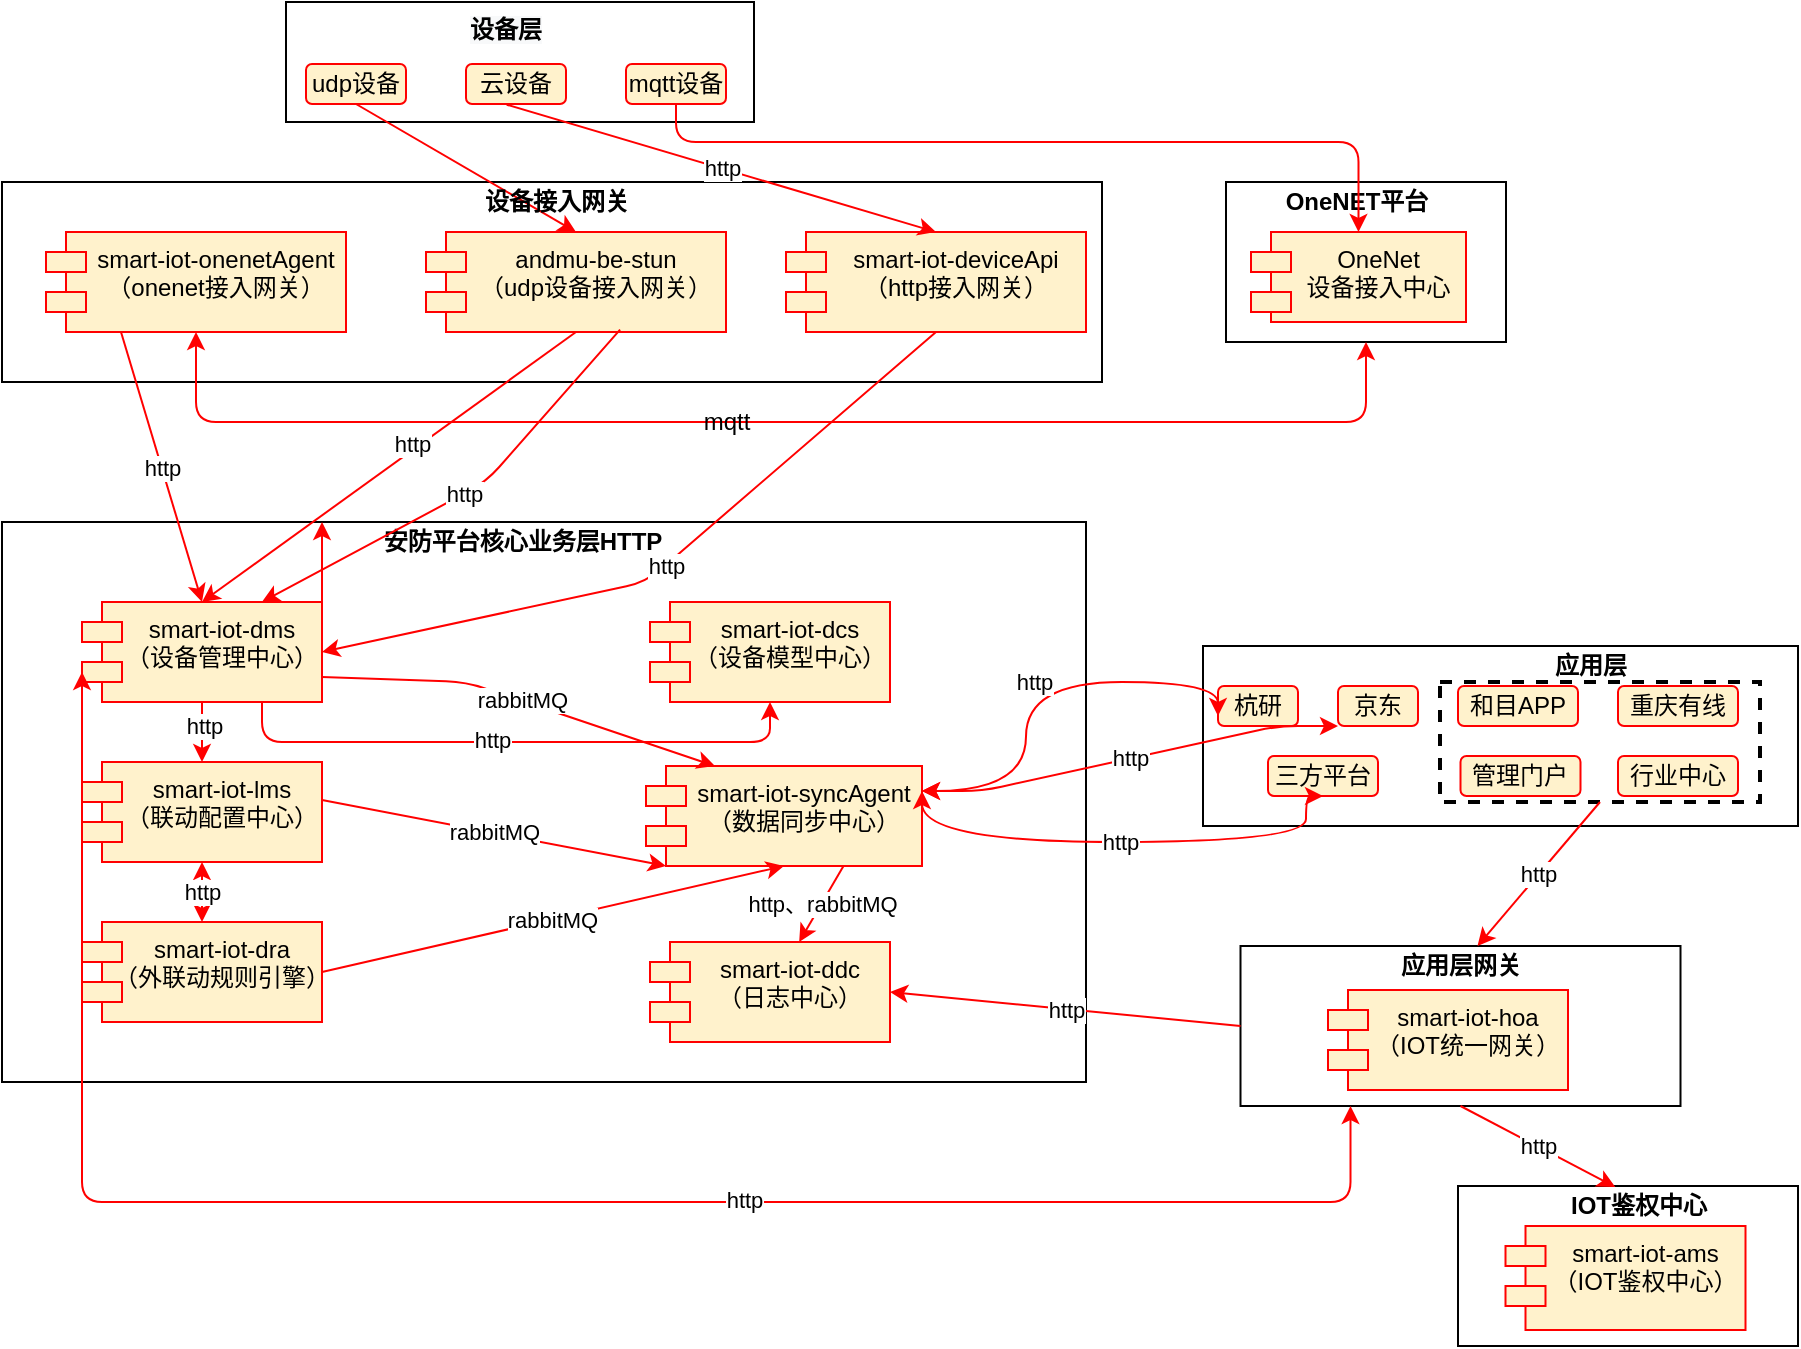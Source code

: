 <mxfile version="13.6.5" type="github"><diagram id="vmyX4YwGKeGLjbUCZjky" name="第 1 页"><mxGraphModel dx="1188" dy="671" grid="1" gridSize="10" guides="1" tooltips="1" connect="1" arrows="1" fold="1" page="1" pageScale="1" pageWidth="1169" pageHeight="1654" math="0" shadow="0"><root><mxCell id="0"/><mxCell id="1" parent="0"/><mxCell id="Q1-FXqOH2r1heLYlzCAV-40" value="" style="rounded=0;whiteSpace=wrap;html=1;strokeColor=#000000;fontColor=#000000;" vertex="1" parent="1"><mxGeometry x="718.5" y="352" width="297.5" height="90" as="geometry"/></mxCell><mxCell id="Q1-FXqOH2r1heLYlzCAV-97" value="" style="rounded=0;whiteSpace=wrap;html=1;dashed=1;labelBackgroundColor=#FFF2CC;strokeWidth=2;" vertex="1" parent="1"><mxGeometry x="837" y="370" width="160" height="60" as="geometry"/></mxCell><mxCell id="Q1-FXqOH2r1heLYlzCAV-1" value="" style="rounded=0;whiteSpace=wrap;html=1;align=center;" vertex="1" parent="1"><mxGeometry x="260" y="30" width="234" height="60" as="geometry"/></mxCell><mxCell id="Q1-FXqOH2r1heLYlzCAV-2" value="&lt;span style=&quot;color: rgb(0 , 0 , 0) ; font-family: &amp;#34;helvetica&amp;#34; ; font-size: 12px ; font-style: normal ; letter-spacing: normal ; text-align: center ; text-indent: 0px ; text-transform: none ; word-spacing: 0px ; background-color: rgb(248 , 249 , 250) ; display: inline ; float: none&quot;&gt;&lt;b&gt;设备层&lt;/b&gt;&lt;/span&gt;" style="text;whiteSpace=wrap;html=1;" vertex="1" parent="1"><mxGeometry x="350" y="30" width="60" height="30" as="geometry"/></mxCell><mxCell id="Q1-FXqOH2r1heLYlzCAV-3" value="udp设备" style="rounded=1;whiteSpace=wrap;html=1;strokeColor=#FF0000;fillColor=#FFF2CC;" vertex="1" parent="1"><mxGeometry x="270" y="61" width="50" height="20" as="geometry"/></mxCell><mxCell id="Q1-FXqOH2r1heLYlzCAV-4" value="云设备" style="rounded=1;whiteSpace=wrap;html=1;strokeColor=#FF0000;fillColor=#FFF2CC;" vertex="1" parent="1"><mxGeometry x="350" y="61" width="50" height="20" as="geometry"/></mxCell><mxCell id="Q1-FXqOH2r1heLYlzCAV-5" value="mqtt设备" style="rounded=1;whiteSpace=wrap;html=1;strokeColor=#FF0000;fillColor=#FFF2CC;" vertex="1" parent="1"><mxGeometry x="430" y="61" width="50" height="20" as="geometry"/></mxCell><mxCell id="Q1-FXqOH2r1heLYlzCAV-6" value="" style="rounded=0;whiteSpace=wrap;html=1;labelBorderColor=#FF0000;" vertex="1" parent="1"><mxGeometry x="118" y="120" width="550" height="100" as="geometry"/></mxCell><mxCell id="Q1-FXqOH2r1heLYlzCAV-12" value="" style="rounded=0;whiteSpace=wrap;html=1;labelBorderColor=#FF0000;" vertex="1" parent="1"><mxGeometry x="730" y="120" width="140" height="80" as="geometry"/></mxCell><mxCell id="Q1-FXqOH2r1heLYlzCAV-13" value="&lt;b&gt;OneNET平台&lt;/b&gt;" style="text;html=1;align=center;verticalAlign=middle;resizable=0;points=[];autosize=1;" vertex="1" parent="1"><mxGeometry x="750" y="120" width="90" height="20" as="geometry"/></mxCell><mxCell id="Q1-FXqOH2r1heLYlzCAV-19" value="" style="edgeStyle=elbowEdgeStyle;elbow=vertical;endArrow=classic;html=1;exitX=0.5;exitY=1;exitDx=0;exitDy=0;entryX=0.5;entryY=0;entryDx=0;entryDy=0;fontColor=#FF3333;labelBackgroundColor=#FF3333;strokeColor=#FF0000;" edge="1" parent="1" source="Q1-FXqOH2r1heLYlzCAV-5" target="Q1-FXqOH2r1heLYlzCAV-26"><mxGeometry width="50" height="50" relative="1" as="geometry"><mxPoint x="430" y="430" as="sourcePoint"/><mxPoint x="795" y="150" as="targetPoint"/><Array as="points"><mxPoint x="680" y="100"/><mxPoint x="710" y="120"/></Array></mxGeometry></mxCell><mxCell id="Q1-FXqOH2r1heLYlzCAV-21" value="smart-iot-onenetAgent&#10;（onenet接入网关）" style="shape=module;align=left;spacingLeft=20;align=center;verticalAlign=top;labelBackgroundColor=#FFF2CC;fillColor=#fff2cc;strokeColor=#FF0000;" vertex="1" parent="1"><mxGeometry x="140" y="145" width="150" height="50" as="geometry"/></mxCell><mxCell id="Q1-FXqOH2r1heLYlzCAV-22" value="smart-iot-deviceApi&#10;（http接入网关）" style="shape=module;align=left;spacingLeft=20;align=center;verticalAlign=top;strokeColor=#FF0000;fillColor=#FFF2CC;" vertex="1" parent="1"><mxGeometry x="510" y="145" width="150" height="50" as="geometry"/></mxCell><mxCell id="Q1-FXqOH2r1heLYlzCAV-23" value="andmu-be-stun&#10;（udp设备接入网关）" style="shape=module;align=left;spacingLeft=20;align=center;verticalAlign=top;strokeColor=#FF0000;fillColor=#FFF2CC;" vertex="1" parent="1"><mxGeometry x="330" y="145" width="150" height="50" as="geometry"/></mxCell><mxCell id="Q1-FXqOH2r1heLYlzCAV-26" value="OneNet&#10;设备接入中心" style="shape=module;align=left;spacingLeft=20;align=center;verticalAlign=top;strokeColor=#FF0000;fillColor=#FFF2CC;" vertex="1" parent="1"><mxGeometry x="742.5" y="145" width="107.5" height="45" as="geometry"/></mxCell><mxCell id="Q1-FXqOH2r1heLYlzCAV-30" value="" style="endArrow=classic;html=1;labelBackgroundColor=#FF3333;strokeColor=#FF0000;fontColor=#000000;exitX=0.5;exitY=1;exitDx=0;exitDy=0;entryX=0.5;entryY=0;entryDx=0;entryDy=0;" edge="1" parent="1" source="Q1-FXqOH2r1heLYlzCAV-3" target="Q1-FXqOH2r1heLYlzCAV-23"><mxGeometry width="50" height="50" relative="1" as="geometry"><mxPoint x="400" y="280" as="sourcePoint"/><mxPoint x="450" y="230" as="targetPoint"/></mxGeometry></mxCell><mxCell id="Q1-FXqOH2r1heLYlzCAV-31" value="&lt;b&gt;设备接入网关&lt;/b&gt;" style="text;html=1;align=center;verticalAlign=middle;resizable=0;points=[];autosize=1;fontColor=#000000;" vertex="1" parent="1"><mxGeometry x="350" y="120" width="90" height="20" as="geometry"/></mxCell><mxCell id="Q1-FXqOH2r1heLYlzCAV-32" value="" style="rounded=0;whiteSpace=wrap;html=1;fontColor=#000000;" vertex="1" parent="1"><mxGeometry x="118" y="290" width="542" height="280" as="geometry"/></mxCell><mxCell id="Q1-FXqOH2r1heLYlzCAV-33" value="&lt;b&gt;安防平台核心业务层HTTP&lt;/b&gt;" style="text;html=1;align=center;verticalAlign=middle;resizable=0;points=[];autosize=1;fontColor=#000000;" vertex="1" parent="1"><mxGeometry x="303" y="290" width="150" height="20" as="geometry"/></mxCell><mxCell id="Q1-FXqOH2r1heLYlzCAV-35" value="smart-iot-dms&#10;（设备管理中心）" style="shape=module;align=left;spacingLeft=20;align=center;verticalAlign=top;strokeColor=#FF0000;fillColor=#FFF2CC;" vertex="1" parent="1"><mxGeometry x="158" y="330" width="120" height="50" as="geometry"/></mxCell><mxCell id="Q1-FXqOH2r1heLYlzCAV-36" value="smart-iot-syncAgent&#10;（数据同步中心）" style="shape=module;align=left;spacingLeft=20;align=center;verticalAlign=top;strokeColor=#FF0000;fillColor=#FFF2CC;" vertex="1" parent="1"><mxGeometry x="440" y="412" width="138" height="50" as="geometry"/></mxCell><mxCell id="Q1-FXqOH2r1heLYlzCAV-37" value="smart-iot-lms&#10;（联动配置中心）" style="shape=module;align=left;spacingLeft=20;align=center;verticalAlign=top;strokeColor=#FF0000;fillColor=#FFF2CC;" vertex="1" parent="1"><mxGeometry x="158" y="410" width="120" height="50" as="geometry"/></mxCell><mxCell id="Q1-FXqOH2r1heLYlzCAV-38" value="smart-iot-dra&#10;（外联动规则引擎）" style="shape=module;align=left;spacingLeft=20;align=center;verticalAlign=top;strokeColor=#FF0000;fillColor=#FFF2CC;" vertex="1" parent="1"><mxGeometry x="158" y="490" width="120" height="50" as="geometry"/></mxCell><mxCell id="Q1-FXqOH2r1heLYlzCAV-39" value="smart-iot-dcs&#10;（设备模型中心）" style="shape=module;align=left;spacingLeft=20;align=center;verticalAlign=top;strokeColor=#FF0000;fillColor=#FFF2CC;" vertex="1" parent="1"><mxGeometry x="442" y="330" width="120" height="50" as="geometry"/></mxCell><mxCell id="Q1-FXqOH2r1heLYlzCAV-41" value="&lt;b&gt;应用层&lt;/b&gt;" style="text;html=1;align=center;verticalAlign=middle;resizable=0;points=[];autosize=1;fontColor=#000000;" vertex="1" parent="1"><mxGeometry x="887.25" y="352" width="50" height="20" as="geometry"/></mxCell><mxCell id="Q1-FXqOH2r1heLYlzCAV-43" value="杭研" style="rounded=1;whiteSpace=wrap;html=1;fontColor=#000000;strokeColor=#FF0000;fillColor=#FFF2CC;" vertex="1" parent="1"><mxGeometry x="726" y="372" width="40" height="20" as="geometry"/></mxCell><mxCell id="Q1-FXqOH2r1heLYlzCAV-44" value="管理门户" style="rounded=1;whiteSpace=wrap;html=1;fontColor=#000000;strokeColor=#FF0000;fillColor=#FFF2CC;" vertex="1" parent="1"><mxGeometry x="847.25" y="407" width="60" height="20" as="geometry"/></mxCell><mxCell id="Q1-FXqOH2r1heLYlzCAV-45" value="重庆有线" style="rounded=1;whiteSpace=wrap;html=1;fontColor=#000000;strokeColor=#FF0000;fillColor=#FFF2CC;" vertex="1" parent="1"><mxGeometry x="926" y="372" width="60" height="20" as="geometry"/></mxCell><mxCell id="Q1-FXqOH2r1heLYlzCAV-46" value="和目APP" style="rounded=1;whiteSpace=wrap;html=1;fontColor=#000000;strokeColor=#FF0000;fillColor=#FFF2CC;" vertex="1" parent="1"><mxGeometry x="846" y="372" width="60" height="20" as="geometry"/></mxCell><mxCell id="Q1-FXqOH2r1heLYlzCAV-47" value="京东" style="rounded=1;whiteSpace=wrap;html=1;fontColor=#000000;strokeColor=#FF0000;fillColor=#FFF2CC;" vertex="1" parent="1"><mxGeometry x="786" y="372" width="40" height="20" as="geometry"/></mxCell><mxCell id="Q1-FXqOH2r1heLYlzCAV-49" value="行业中心" style="rounded=1;whiteSpace=wrap;html=1;fontColor=#000000;strokeColor=#FF0000;fillColor=#FFF2CC;" vertex="1" parent="1"><mxGeometry x="926" y="407" width="60" height="20" as="geometry"/></mxCell><mxCell id="Q1-FXqOH2r1heLYlzCAV-51" value="" style="rounded=0;whiteSpace=wrap;html=1;fontColor=#000000;" vertex="1" parent="1"><mxGeometry x="737.25" y="502" width="220" height="80" as="geometry"/></mxCell><mxCell id="Q1-FXqOH2r1heLYlzCAV-52" value="&lt;b&gt;应用层网关&lt;/b&gt;" style="text;html=1;align=center;verticalAlign=middle;resizable=0;points=[];autosize=1;fontColor=#000000;" vertex="1" parent="1"><mxGeometry x="807.25" y="502" width="80" height="20" as="geometry"/></mxCell><mxCell id="Q1-FXqOH2r1heLYlzCAV-53" value="smart-iot-hoa&#10;（IOT统一网关）" style="shape=module;align=left;spacingLeft=20;align=center;verticalAlign=top;strokeColor=#FF0000;fillColor=#FFF2CC;" vertex="1" parent="1"><mxGeometry x="781" y="524" width="120" height="50" as="geometry"/></mxCell><mxCell id="Q1-FXqOH2r1heLYlzCAV-54" value="" style="rounded=0;whiteSpace=wrap;html=1;fontColor=#000000;" vertex="1" parent="1"><mxGeometry x="846" y="622" width="170" height="80" as="geometry"/></mxCell><mxCell id="Q1-FXqOH2r1heLYlzCAV-55" value="&lt;b&gt;IOT鉴权中心&lt;/b&gt;" style="text;html=1;align=center;verticalAlign=middle;resizable=0;points=[];autosize=1;fontColor=#000000;" vertex="1" parent="1"><mxGeometry x="896" y="622" width="80" height="20" as="geometry"/></mxCell><mxCell id="Q1-FXqOH2r1heLYlzCAV-56" value="smart-iot-ams&#10;（IOT鉴权中心）" style="shape=module;align=left;spacingLeft=20;align=center;verticalAlign=top;strokeColor=#FF0000;fillColor=#FFF2CC;" vertex="1" parent="1"><mxGeometry x="869.75" y="642" width="120" height="52" as="geometry"/></mxCell><mxCell id="Q1-FXqOH2r1heLYlzCAV-57" value="smart-iot-ddc&#10;（日志中心）" style="shape=module;align=left;spacingLeft=20;align=center;verticalAlign=top;strokeColor=#FF0000;fillColor=#FFF2CC;" vertex="1" parent="1"><mxGeometry x="442" y="500" width="120" height="50" as="geometry"/></mxCell><mxCell id="Q1-FXqOH2r1heLYlzCAV-64" value="" style="endArrow=classic;html=1;labelBackgroundColor=#FF3333;strokeColor=#FF0000;fontColor=#000000;exitX=0.5;exitY=1;exitDx=0;exitDy=0;entryX=0.5;entryY=0;entryDx=0;entryDy=0;" edge="1" parent="1" source="Q1-FXqOH2r1heLYlzCAV-23" target="Q1-FXqOH2r1heLYlzCAV-35"><mxGeometry width="50" height="50" relative="1" as="geometry"><mxPoint x="380" y="270" as="sourcePoint"/><mxPoint x="430" y="220" as="targetPoint"/></mxGeometry></mxCell><mxCell id="Q1-FXqOH2r1heLYlzCAV-65" value="http" style="edgeLabel;html=1;align=center;verticalAlign=middle;resizable=0;points=[];fontColor=#000000;" vertex="1" connectable="0" parent="Q1-FXqOH2r1heLYlzCAV-64"><mxGeometry x="-0.136" y="-2" relative="1" as="geometry"><mxPoint y="-1" as="offset"/></mxGeometry></mxCell><mxCell id="Q1-FXqOH2r1heLYlzCAV-66" value="http" style="endArrow=classic;html=1;labelBackgroundColor=#FFFFFF;strokeColor=#FF0000;fontColor=#000000;exitX=0.407;exitY=1.017;exitDx=0;exitDy=0;exitPerimeter=0;entryX=0.5;entryY=0;entryDx=0;entryDy=0;" edge="1" parent="1" source="Q1-FXqOH2r1heLYlzCAV-4" target="Q1-FXqOH2r1heLYlzCAV-22"><mxGeometry width="50" height="50" relative="1" as="geometry"><mxPoint x="640" y="380" as="sourcePoint"/><mxPoint x="690" y="330" as="targetPoint"/></mxGeometry></mxCell><mxCell id="Q1-FXqOH2r1heLYlzCAV-67" value="" style="edgeStyle=elbowEdgeStyle;elbow=vertical;endArrow=classic;html=1;labelBackgroundColor=#FFFFFF;strokeColor=#FF0000;fontColor=#000000;exitX=0.5;exitY=1;exitDx=0;exitDy=0;entryX=0.5;entryY=1;entryDx=0;entryDy=0;startArrow=classic;startFill=1;" edge="1" parent="1" source="Q1-FXqOH2r1heLYlzCAV-21" target="Q1-FXqOH2r1heLYlzCAV-12"><mxGeometry width="50" height="50" relative="1" as="geometry"><mxPoint x="220" y="290" as="sourcePoint"/><mxPoint x="270" y="240" as="targetPoint"/><Array as="points"><mxPoint x="510" y="240"/></Array></mxGeometry></mxCell><mxCell id="Q1-FXqOH2r1heLYlzCAV-69" value="mqtt" style="text;html=1;align=center;verticalAlign=middle;resizable=0;points=[];autosize=1;fontColor=#000000;" vertex="1" parent="1"><mxGeometry x="460" y="230" width="40" height="20" as="geometry"/></mxCell><mxCell id="Q1-FXqOH2r1heLYlzCAV-71" value="http" style="endArrow=classic;html=1;labelBackgroundColor=#FFFFFF;strokeColor=#FF0000;fontColor=#000000;exitX=0.25;exitY=1;exitDx=0;exitDy=0;entryX=0.5;entryY=0;entryDx=0;entryDy=0;" edge="1" parent="1" source="Q1-FXqOH2r1heLYlzCAV-21" target="Q1-FXqOH2r1heLYlzCAV-35"><mxGeometry width="50" height="50" relative="1" as="geometry"><mxPoint x="640" y="430" as="sourcePoint"/><mxPoint x="690" y="380" as="targetPoint"/><Array as="points"/></mxGeometry></mxCell><mxCell id="Q1-FXqOH2r1heLYlzCAV-72" value="http" style="endArrow=classic;html=1;labelBackgroundColor=#FFFFFF;strokeColor=#FF0000;fontColor=#000000;exitX=0.647;exitY=0.977;exitDx=0;exitDy=0;exitPerimeter=0;entryX=0.75;entryY=0;entryDx=0;entryDy=0;" edge="1" parent="1" source="Q1-FXqOH2r1heLYlzCAV-23" target="Q1-FXqOH2r1heLYlzCAV-35"><mxGeometry width="50" height="50" relative="1" as="geometry"><mxPoint x="354.75" y="250" as="sourcePoint"/><mxPoint x="395.25" y="385.0" as="targetPoint"/><Array as="points"><mxPoint x="360" y="270"/></Array></mxGeometry></mxCell><mxCell id="Q1-FXqOH2r1heLYlzCAV-73" value="http" style="endArrow=classic;html=1;labelBackgroundColor=#FFFFFF;strokeColor=#FF0000;fontColor=#000000;exitX=0.5;exitY=1;exitDx=0;exitDy=0;entryX=1;entryY=0.5;entryDx=0;entryDy=0;" edge="1" parent="1" source="Q1-FXqOH2r1heLYlzCAV-22" target="Q1-FXqOH2r1heLYlzCAV-35"><mxGeometry width="50" height="50" relative="1" as="geometry"><mxPoint x="197.5" y="215" as="sourcePoint"/><mxPoint x="238" y="350.0" as="targetPoint"/><Array as="points"><mxPoint x="440" y="320"/></Array></mxGeometry></mxCell><mxCell id="Q1-FXqOH2r1heLYlzCAV-77" value="" style="edgeStyle=elbowEdgeStyle;elbow=vertical;endArrow=classic;html=1;labelBackgroundColor=#FFFFFF;strokeColor=#FF0000;fontColor=#000000;exitX=1;exitY=0.75;exitDx=0;exitDy=0;" edge="1" parent="1" source="Q1-FXqOH2r1heLYlzCAV-35" target="Q1-FXqOH2r1heLYlzCAV-32"><mxGeometry width="50" height="50" relative="1" as="geometry"><mxPoint x="640" y="490" as="sourcePoint"/><mxPoint x="690" y="440" as="targetPoint"/><Array as="points"><mxPoint x="520" y="390"/><mxPoint x="370" y="400"/></Array></mxGeometry></mxCell><mxCell id="Q1-FXqOH2r1heLYlzCAV-78" value="" style="edgeStyle=elbowEdgeStyle;elbow=vertical;endArrow=classic;html=1;labelBackgroundColor=#FFFFFF;strokeColor=#FF0000;fontColor=#000000;entryX=0.5;entryY=1;entryDx=0;entryDy=0;exitX=0.75;exitY=1;exitDx=0;exitDy=0;" edge="1" parent="1" source="Q1-FXqOH2r1heLYlzCAV-35" target="Q1-FXqOH2r1heLYlzCAV-39"><mxGeometry width="50" height="50" relative="1" as="geometry"><mxPoint x="280" y="370" as="sourcePoint"/><mxPoint x="690" y="440" as="targetPoint"/><Array as="points"><mxPoint x="380" y="400"/><mxPoint x="280" y="380"/><mxPoint x="380" y="390"/><mxPoint x="360" y="400"/><mxPoint x="300" y="380"/><mxPoint x="390" y="390"/></Array></mxGeometry></mxCell><mxCell id="Q1-FXqOH2r1heLYlzCAV-79" value="http" style="edgeLabel;html=1;align=center;verticalAlign=middle;resizable=0;points=[];fontColor=#000000;" vertex="1" connectable="0" parent="Q1-FXqOH2r1heLYlzCAV-78"><mxGeometry x="-0.086" y="1" relative="1" as="geometry"><mxPoint as="offset"/></mxGeometry></mxCell><mxCell id="Q1-FXqOH2r1heLYlzCAV-82" value="" style="endArrow=classic;html=1;labelBackgroundColor=#FFFFFF;strokeColor=#FF0000;fontColor=#000000;exitX=0.5;exitY=1;exitDx=0;exitDy=0;" edge="1" parent="1" source="Q1-FXqOH2r1heLYlzCAV-35" target="Q1-FXqOH2r1heLYlzCAV-37"><mxGeometry width="50" height="50" relative="1" as="geometry"><mxPoint x="310" y="480" as="sourcePoint"/><mxPoint x="360" y="430" as="targetPoint"/></mxGeometry></mxCell><mxCell id="Q1-FXqOH2r1heLYlzCAV-84" value="http" style="edgeLabel;html=1;align=center;verticalAlign=middle;resizable=0;points=[];fontColor=#000000;" vertex="1" connectable="0" parent="Q1-FXqOH2r1heLYlzCAV-82"><mxGeometry x="-0.244" y="1" relative="1" as="geometry"><mxPoint as="offset"/></mxGeometry></mxCell><mxCell id="Q1-FXqOH2r1heLYlzCAV-86" value="http" style="endArrow=classic;startArrow=classic;html=1;labelBackgroundColor=#FFFFFF;strokeColor=#FF0000;fontColor=#000000;exitX=0.5;exitY=0;exitDx=0;exitDy=0;entryX=0.5;entryY=1;entryDx=0;entryDy=0;" edge="1" parent="1" source="Q1-FXqOH2r1heLYlzCAV-38" target="Q1-FXqOH2r1heLYlzCAV-37"><mxGeometry width="50" height="50" relative="1" as="geometry"><mxPoint x="640" y="490" as="sourcePoint"/><mxPoint x="690" y="440" as="targetPoint"/></mxGeometry></mxCell><mxCell id="Q1-FXqOH2r1heLYlzCAV-87" value="rabbitMQ" style="endArrow=classic;html=1;labelBackgroundColor=#FFFFFF;strokeColor=#FF0000;fontColor=#000000;exitX=1;exitY=0.75;exitDx=0;exitDy=0;entryX=0.25;entryY=0;entryDx=0;entryDy=0;" edge="1" parent="1" source="Q1-FXqOH2r1heLYlzCAV-35" target="Q1-FXqOH2r1heLYlzCAV-36"><mxGeometry width="50" height="50" relative="1" as="geometry"><mxPoint x="280" y="360" as="sourcePoint"/><mxPoint x="453" y="410" as="targetPoint"/><Array as="points"><mxPoint x="350" y="370"/></Array></mxGeometry></mxCell><mxCell id="Q1-FXqOH2r1heLYlzCAV-88" value="rabbitMQ" style="endArrow=classic;html=1;labelBackgroundColor=#FFFFFF;strokeColor=#FF0000;fontColor=#000000;entryX=0;entryY=1;entryDx=10;entryDy=0;entryPerimeter=0;" edge="1" parent="1" target="Q1-FXqOH2r1heLYlzCAV-36"><mxGeometry width="50" height="50" relative="1" as="geometry"><mxPoint x="278" y="429.0" as="sourcePoint"/><mxPoint x="448" y="471" as="targetPoint"/></mxGeometry></mxCell><mxCell id="Q1-FXqOH2r1heLYlzCAV-89" value="rabbitMQ" style="endArrow=classic;html=1;labelBackgroundColor=#FFFFFF;strokeColor=#FF0000;fontColor=#000000;exitX=1;exitY=0.5;exitDx=0;exitDy=0;entryX=0.5;entryY=1;entryDx=0;entryDy=0;" edge="1" parent="1" source="Q1-FXqOH2r1heLYlzCAV-38" target="Q1-FXqOH2r1heLYlzCAV-36"><mxGeometry width="50" height="50" relative="1" as="geometry"><mxPoint x="278" y="510.0" as="sourcePoint"/><mxPoint x="448" y="552" as="targetPoint"/></mxGeometry></mxCell><mxCell id="Q1-FXqOH2r1heLYlzCAV-91" value="http、rabbitMQ" style="endArrow=classic;html=1;labelBackgroundColor=#FFFFFF;strokeColor=#FF0000;fontColor=#000000;exitX=0.715;exitY=1.003;exitDx=0;exitDy=0;exitPerimeter=0;" edge="1" parent="1" source="Q1-FXqOH2r1heLYlzCAV-36" target="Q1-FXqOH2r1heLYlzCAV-57"><mxGeometry width="50" height="50" relative="1" as="geometry"><mxPoint x="640" y="460" as="sourcePoint"/><mxPoint x="690" y="410" as="targetPoint"/></mxGeometry></mxCell><mxCell id="Q1-FXqOH2r1heLYlzCAV-92" value="http" style="endArrow=classic;startArrow=classic;html=1;labelBackgroundColor=#FFFFFF;strokeColor=#FF0000;fontColor=#000000;entryX=0;entryY=0.75;entryDx=0;entryDy=0;exitX=1;exitY=0.25;exitDx=0;exitDy=0;edgeStyle=orthogonalEdgeStyle;curved=1;" edge="1" parent="1" source="Q1-FXqOH2r1heLYlzCAV-36" target="Q1-FXqOH2r1heLYlzCAV-43"><mxGeometry width="50" height="50" relative="1" as="geometry"><mxPoint x="440" y="680" as="sourcePoint"/><mxPoint x="690" y="410" as="targetPoint"/><Array as="points"><mxPoint x="630" y="425"/><mxPoint x="630" y="370"/><mxPoint x="726" y="370"/></Array></mxGeometry></mxCell><mxCell id="Q1-FXqOH2r1heLYlzCAV-93" value="http" style="endArrow=classic;startArrow=classic;html=1;labelBackgroundColor=#FFFFFF;strokeColor=#FF0000;fontColor=#000000;entryX=0;entryY=1;entryDx=0;entryDy=0;exitX=1;exitY=0.25;exitDx=0;exitDy=0;edgeStyle=entityRelationEdgeStyle;" edge="1" parent="1" source="Q1-FXqOH2r1heLYlzCAV-36" target="Q1-FXqOH2r1heLYlzCAV-47"><mxGeometry width="50" height="50" relative="1" as="geometry"><mxPoint x="588" y="434.5" as="sourcePoint"/><mxPoint x="760" y="335.0" as="targetPoint"/></mxGeometry></mxCell><mxCell id="Q1-FXqOH2r1heLYlzCAV-94" value="三方平台" style="rounded=1;whiteSpace=wrap;html=1;fontColor=#000000;strokeColor=#FF0000;fillColor=#FFF2CC;" vertex="1" parent="1"><mxGeometry x="751" y="407" width="55" height="20" as="geometry"/></mxCell><mxCell id="Q1-FXqOH2r1heLYlzCAV-95" value="http" style="endArrow=classic;startArrow=classic;html=1;labelBackgroundColor=#FFFFFF;strokeColor=#FF0000;fontColor=#000000;entryX=0.5;entryY=1;entryDx=0;entryDy=0;exitX=1;exitY=0.25;exitDx=0;exitDy=0;edgeStyle=orthogonalEdgeStyle;curved=1;" edge="1" parent="1" source="Q1-FXqOH2r1heLYlzCAV-36" target="Q1-FXqOH2r1heLYlzCAV-94"><mxGeometry width="50" height="50" relative="1" as="geometry"><mxPoint x="588" y="447" as="sourcePoint"/><mxPoint x="820" y="340.0" as="targetPoint"/><Array as="points"><mxPoint x="578" y="450"/><mxPoint x="770" y="450"/><mxPoint x="770" y="427"/></Array></mxGeometry></mxCell><mxCell id="Q1-FXqOH2r1heLYlzCAV-98" value="http" style="endArrow=classic;html=1;shadow=0;labelBackgroundColor=#FFFFFF;strokeColor=#FF0000;fontColor=#000000;exitX=0.5;exitY=1;exitDx=0;exitDy=0;" edge="1" parent="1" source="Q1-FXqOH2r1heLYlzCAV-97" target="Q1-FXqOH2r1heLYlzCAV-52"><mxGeometry width="50" height="50" relative="1" as="geometry"><mxPoint x="616" y="542" as="sourcePoint"/><mxPoint x="666" y="492" as="targetPoint"/></mxGeometry></mxCell><mxCell id="Q1-FXqOH2r1heLYlzCAV-99" value="http" style="endArrow=classic;html=1;shadow=0;labelBackgroundColor=#FFFFFF;strokeColor=#FF0000;fontColor=#000000;exitX=0.5;exitY=1;exitDx=0;exitDy=0;entryX=0.358;entryY=0.025;entryDx=0;entryDy=0;entryPerimeter=0;" edge="1" parent="1" source="Q1-FXqOH2r1heLYlzCAV-51" target="Q1-FXqOH2r1heLYlzCAV-55"><mxGeometry width="50" height="50" relative="1" as="geometry"><mxPoint x="927" y="440" as="sourcePoint"/><mxPoint x="865.756" y="512" as="targetPoint"/></mxGeometry></mxCell><mxCell id="Q1-FXqOH2r1heLYlzCAV-101" value="http" style="endArrow=classic;html=1;shadow=0;labelBackgroundColor=#FFFFFF;strokeColor=#FF0000;fontColor=#000000;exitX=0;exitY=0.5;exitDx=0;exitDy=0;entryX=1;entryY=0.5;entryDx=0;entryDy=0;" edge="1" parent="1" source="Q1-FXqOH2r1heLYlzCAV-51" target="Q1-FXqOH2r1heLYlzCAV-57"><mxGeometry width="50" height="50" relative="1" as="geometry"><mxPoint x="971" y="398" as="sourcePoint"/><mxPoint x="909.756" y="470" as="targetPoint"/></mxGeometry></mxCell><mxCell id="Q1-FXqOH2r1heLYlzCAV-102" value="" style="edgeStyle=elbowEdgeStyle;elbow=vertical;endArrow=classic;html=1;shadow=0;labelBackgroundColor=#FFFFFF;strokeColor=#FF0000;fontColor=#000000;exitX=0.25;exitY=1;exitDx=0;exitDy=0;entryX=0;entryY=0;entryDx=0;entryDy=35;entryPerimeter=0;startArrow=classic;startFill=1;" edge="1" parent="1" source="Q1-FXqOH2r1heLYlzCAV-51" target="Q1-FXqOH2r1heLYlzCAV-35"><mxGeometry width="50" height="50" relative="1" as="geometry"><mxPoint x="420" y="730" as="sourcePoint"/><mxPoint x="470" y="680" as="targetPoint"/><Array as="points"><mxPoint x="240" y="630"/><mxPoint x="130" y="510"/><mxPoint x="280" y="590"/><mxPoint x="140" y="470"/><mxPoint x="410" y="590"/><mxPoint x="140" y="640"/><mxPoint x="680" y="590"/><mxPoint x="140" y="540"/><mxPoint x="490" y="630"/></Array></mxGeometry></mxCell><mxCell id="Q1-FXqOH2r1heLYlzCAV-103" value="http" style="edgeLabel;html=1;align=center;verticalAlign=middle;resizable=0;points=[];fontColor=#000000;" vertex="1" connectable="0" parent="Q1-FXqOH2r1heLYlzCAV-102"><mxGeometry x="-0.257" y="-1" relative="1" as="geometry"><mxPoint as="offset"/></mxGeometry></mxCell></root></mxGraphModel></diagram></mxfile>